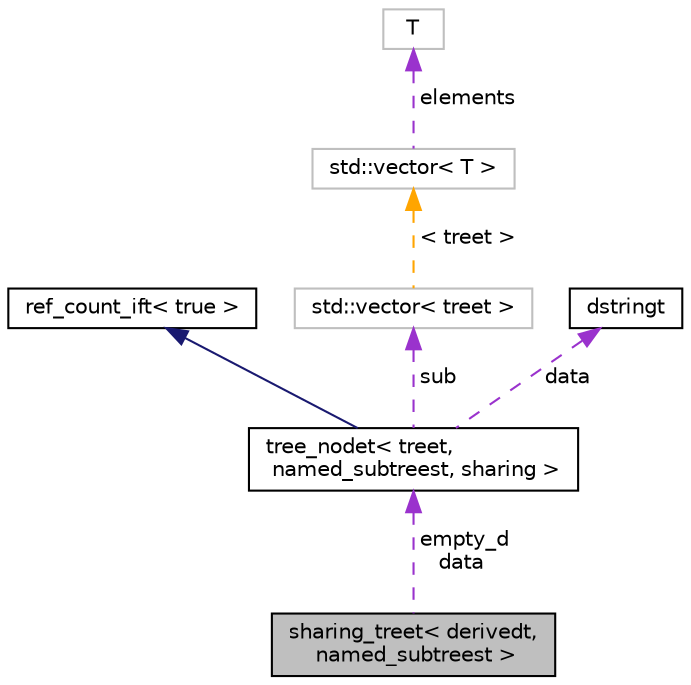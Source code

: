 digraph "sharing_treet&lt; derivedt, named_subtreest &gt;"
{
 // LATEX_PDF_SIZE
  bgcolor="transparent";
  edge [fontname="Helvetica",fontsize="10",labelfontname="Helvetica",labelfontsize="10"];
  node [fontname="Helvetica",fontsize="10",shape=record];
  Node1 [label="sharing_treet\< derivedt,\l named_subtreest \>",height=0.2,width=0.4,color="black", fillcolor="grey75", style="filled", fontcolor="black",tooltip="Base class for tree-like data structures with sharing."];
  Node2 -> Node1 [dir="back",color="darkorchid3",fontsize="10",style="dashed",label=" empty_d\ndata" ,fontname="Helvetica"];
  Node2 [label="tree_nodet\< treet,\l named_subtreest, sharing \>",height=0.2,width=0.4,color="black",URL="$classtree__nodet.html",tooltip="A node with data in a tree, it contains:"];
  Node3 -> Node2 [dir="back",color="midnightblue",fontsize="10",style="solid",fontname="Helvetica"];
  Node3 [label="ref_count_ift\< true \>",height=0.2,width=0.4,color="black",URL="$structref__count__ift_3_01true_01_4.html",tooltip=" "];
  Node4 -> Node2 [dir="back",color="darkorchid3",fontsize="10",style="dashed",label=" sub" ,fontname="Helvetica"];
  Node4 [label="std::vector\< treet \>",height=0.2,width=0.4,color="grey75",tooltip=" "];
  Node5 -> Node4 [dir="back",color="orange",fontsize="10",style="dashed",label=" \< treet \>" ,fontname="Helvetica"];
  Node5 [label="std::vector\< T \>",height=0.2,width=0.4,color="grey75",tooltip="STL class."];
  Node6 -> Node5 [dir="back",color="darkorchid3",fontsize="10",style="dashed",label=" elements" ,fontname="Helvetica"];
  Node6 [label="T",height=0.2,width=0.4,color="grey75",tooltip=" "];
  Node7 -> Node2 [dir="back",color="darkorchid3",fontsize="10",style="dashed",label=" data" ,fontname="Helvetica"];
  Node7 [label="dstringt",height=0.2,width=0.4,color="black",URL="$classdstringt.html",tooltip="dstringt has one field, an unsigned integer no which is an index into a static table of strings."];
}
